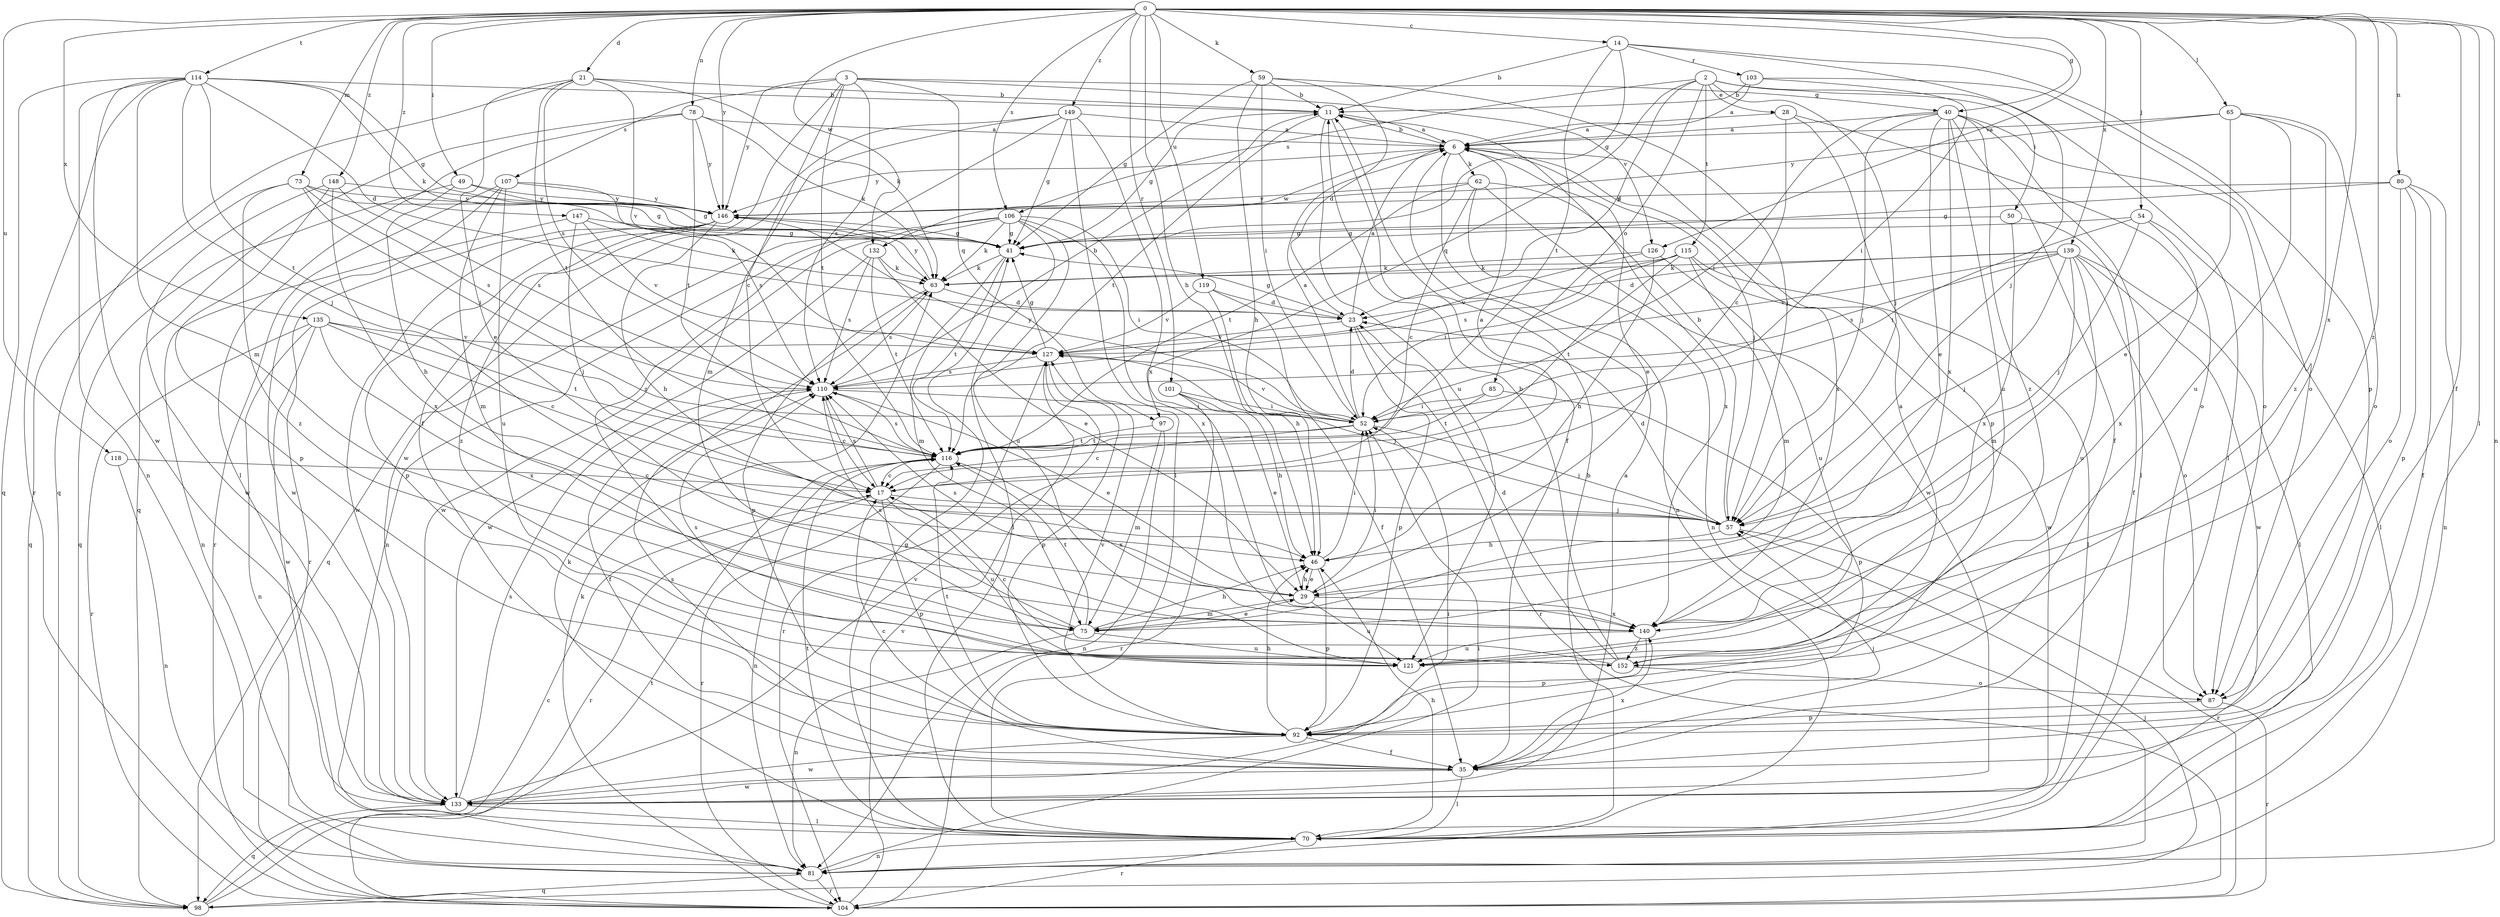 strict digraph  {
0;
2;
3;
6;
11;
14;
17;
21;
23;
28;
29;
35;
40;
41;
46;
49;
50;
52;
54;
57;
59;
62;
63;
65;
70;
73;
75;
78;
80;
81;
85;
87;
92;
97;
98;
101;
103;
104;
106;
107;
110;
114;
115;
116;
118;
119;
121;
126;
127;
132;
133;
135;
139;
140;
146;
147;
148;
149;
152;
0 -> 14  [label=c];
0 -> 21  [label=d];
0 -> 35  [label=f];
0 -> 40  [label=g];
0 -> 46  [label=h];
0 -> 49  [label=i];
0 -> 54  [label=j];
0 -> 59  [label=k];
0 -> 65  [label=l];
0 -> 70  [label=l];
0 -> 73  [label=m];
0 -> 78  [label=n];
0 -> 80  [label=n];
0 -> 81  [label=n];
0 -> 101  [label=r];
0 -> 106  [label=s];
0 -> 114  [label=t];
0 -> 118  [label=u];
0 -> 119  [label=u];
0 -> 126  [label=v];
0 -> 132  [label=w];
0 -> 135  [label=x];
0 -> 139  [label=x];
0 -> 140  [label=x];
0 -> 146  [label=y];
0 -> 147  [label=z];
0 -> 148  [label=z];
0 -> 149  [label=z];
0 -> 152  [label=z];
2 -> 23  [label=d];
2 -> 28  [label=e];
2 -> 50  [label=i];
2 -> 57  [label=j];
2 -> 70  [label=l];
2 -> 85  [label=o];
2 -> 97  [label=q];
2 -> 106  [label=s];
2 -> 115  [label=t];
3 -> 17  [label=c];
3 -> 35  [label=f];
3 -> 40  [label=g];
3 -> 97  [label=q];
3 -> 107  [label=s];
3 -> 110  [label=s];
3 -> 116  [label=t];
3 -> 126  [label=v];
3 -> 146  [label=y];
6 -> 11  [label=b];
6 -> 29  [label=e];
6 -> 57  [label=j];
6 -> 62  [label=k];
6 -> 81  [label=n];
6 -> 132  [label=w];
6 -> 140  [label=x];
6 -> 146  [label=y];
11 -> 6  [label=a];
11 -> 35  [label=f];
11 -> 41  [label=g];
11 -> 116  [label=t];
11 -> 121  [label=u];
14 -> 11  [label=b];
14 -> 41  [label=g];
14 -> 57  [label=j];
14 -> 92  [label=p];
14 -> 103  [label=r];
14 -> 116  [label=t];
17 -> 6  [label=a];
17 -> 57  [label=j];
17 -> 92  [label=p];
17 -> 104  [label=r];
17 -> 110  [label=s];
17 -> 121  [label=u];
21 -> 11  [label=b];
21 -> 29  [label=e];
21 -> 63  [label=k];
21 -> 98  [label=q];
21 -> 110  [label=s];
21 -> 116  [label=t];
21 -> 127  [label=v];
23 -> 6  [label=a];
23 -> 41  [label=g];
23 -> 92  [label=p];
23 -> 104  [label=r];
23 -> 127  [label=v];
28 -> 6  [label=a];
28 -> 17  [label=c];
28 -> 87  [label=o];
28 -> 92  [label=p];
29 -> 46  [label=h];
29 -> 52  [label=i];
29 -> 75  [label=m];
29 -> 110  [label=s];
29 -> 121  [label=u];
29 -> 140  [label=x];
35 -> 17  [label=c];
35 -> 57  [label=j];
35 -> 70  [label=l];
35 -> 110  [label=s];
35 -> 133  [label=w];
35 -> 140  [label=x];
40 -> 6  [label=a];
40 -> 29  [label=e];
40 -> 35  [label=f];
40 -> 52  [label=i];
40 -> 57  [label=j];
40 -> 70  [label=l];
40 -> 87  [label=o];
40 -> 121  [label=u];
40 -> 140  [label=x];
40 -> 152  [label=z];
41 -> 63  [label=k];
41 -> 75  [label=m];
41 -> 116  [label=t];
46 -> 29  [label=e];
46 -> 52  [label=i];
46 -> 92  [label=p];
49 -> 41  [label=g];
49 -> 46  [label=h];
49 -> 98  [label=q];
49 -> 146  [label=y];
50 -> 35  [label=f];
50 -> 41  [label=g];
50 -> 140  [label=x];
52 -> 6  [label=a];
52 -> 17  [label=c];
52 -> 23  [label=d];
52 -> 57  [label=j];
52 -> 116  [label=t];
52 -> 127  [label=v];
52 -> 146  [label=y];
54 -> 41  [label=g];
54 -> 52  [label=i];
54 -> 57  [label=j];
54 -> 70  [label=l];
54 -> 140  [label=x];
57 -> 11  [label=b];
57 -> 23  [label=d];
57 -> 46  [label=h];
57 -> 104  [label=r];
59 -> 11  [label=b];
59 -> 23  [label=d];
59 -> 41  [label=g];
59 -> 46  [label=h];
59 -> 52  [label=i];
59 -> 57  [label=j];
62 -> 17  [label=c];
62 -> 81  [label=n];
62 -> 116  [label=t];
62 -> 133  [label=w];
62 -> 140  [label=x];
62 -> 146  [label=y];
63 -> 23  [label=d];
63 -> 92  [label=p];
63 -> 110  [label=s];
63 -> 146  [label=y];
65 -> 6  [label=a];
65 -> 29  [label=e];
65 -> 87  [label=o];
65 -> 121  [label=u];
65 -> 146  [label=y];
65 -> 152  [label=z];
70 -> 11  [label=b];
70 -> 41  [label=g];
70 -> 46  [label=h];
70 -> 63  [label=k];
70 -> 81  [label=n];
70 -> 104  [label=r];
70 -> 116  [label=t];
73 -> 41  [label=g];
73 -> 52  [label=i];
73 -> 98  [label=q];
73 -> 110  [label=s];
73 -> 146  [label=y];
73 -> 152  [label=z];
75 -> 29  [label=e];
75 -> 46  [label=h];
75 -> 81  [label=n];
75 -> 110  [label=s];
75 -> 116  [label=t];
75 -> 121  [label=u];
78 -> 6  [label=a];
78 -> 63  [label=k];
78 -> 70  [label=l];
78 -> 98  [label=q];
78 -> 116  [label=t];
78 -> 146  [label=y];
80 -> 35  [label=f];
80 -> 41  [label=g];
80 -> 81  [label=n];
80 -> 87  [label=o];
80 -> 92  [label=p];
80 -> 146  [label=y];
81 -> 52  [label=i];
81 -> 98  [label=q];
81 -> 104  [label=r];
85 -> 52  [label=i];
85 -> 92  [label=p];
85 -> 116  [label=t];
87 -> 92  [label=p];
87 -> 104  [label=r];
92 -> 35  [label=f];
92 -> 46  [label=h];
92 -> 116  [label=t];
92 -> 127  [label=v];
92 -> 133  [label=w];
97 -> 75  [label=m];
97 -> 81  [label=n];
97 -> 116  [label=t];
98 -> 17  [label=c];
98 -> 57  [label=j];
98 -> 116  [label=t];
101 -> 29  [label=e];
101 -> 46  [label=h];
101 -> 52  [label=i];
101 -> 104  [label=r];
103 -> 6  [label=a];
103 -> 11  [label=b];
103 -> 52  [label=i];
103 -> 87  [label=o];
104 -> 63  [label=k];
104 -> 127  [label=v];
106 -> 41  [label=g];
106 -> 52  [label=i];
106 -> 63  [label=k];
106 -> 70  [label=l];
106 -> 81  [label=n];
106 -> 98  [label=q];
106 -> 121  [label=u];
106 -> 133  [label=w];
106 -> 140  [label=x];
107 -> 75  [label=m];
107 -> 104  [label=r];
107 -> 110  [label=s];
107 -> 121  [label=u];
107 -> 133  [label=w];
107 -> 146  [label=y];
110 -> 11  [label=b];
110 -> 17  [label=c];
110 -> 29  [label=e];
110 -> 35  [label=f];
110 -> 52  [label=i];
114 -> 11  [label=b];
114 -> 23  [label=d];
114 -> 41  [label=g];
114 -> 57  [label=j];
114 -> 63  [label=k];
114 -> 75  [label=m];
114 -> 81  [label=n];
114 -> 98  [label=q];
114 -> 104  [label=r];
114 -> 116  [label=t];
114 -> 133  [label=w];
115 -> 52  [label=i];
115 -> 63  [label=k];
115 -> 70  [label=l];
115 -> 75  [label=m];
115 -> 110  [label=s];
115 -> 116  [label=t];
115 -> 133  [label=w];
116 -> 17  [label=c];
116 -> 81  [label=n];
116 -> 104  [label=r];
116 -> 110  [label=s];
116 -> 140  [label=x];
118 -> 17  [label=c];
118 -> 81  [label=n];
119 -> 23  [label=d];
119 -> 35  [label=f];
119 -> 46  [label=h];
119 -> 127  [label=v];
121 -> 110  [label=s];
126 -> 46  [label=h];
126 -> 63  [label=k];
126 -> 121  [label=u];
126 -> 127  [label=v];
127 -> 41  [label=g];
127 -> 57  [label=j];
127 -> 92  [label=p];
127 -> 104  [label=r];
127 -> 110  [label=s];
132 -> 29  [label=e];
132 -> 63  [label=k];
132 -> 110  [label=s];
132 -> 116  [label=t];
132 -> 133  [label=w];
133 -> 6  [label=a];
133 -> 52  [label=i];
133 -> 70  [label=l];
133 -> 98  [label=q];
133 -> 110  [label=s];
133 -> 127  [label=v];
135 -> 17  [label=c];
135 -> 81  [label=n];
135 -> 104  [label=r];
135 -> 116  [label=t];
135 -> 127  [label=v];
135 -> 133  [label=w];
135 -> 140  [label=x];
139 -> 23  [label=d];
139 -> 57  [label=j];
139 -> 63  [label=k];
139 -> 70  [label=l];
139 -> 75  [label=m];
139 -> 87  [label=o];
139 -> 110  [label=s];
139 -> 121  [label=u];
139 -> 127  [label=v];
139 -> 133  [label=w];
140 -> 92  [label=p];
140 -> 121  [label=u];
140 -> 152  [label=z];
146 -> 41  [label=g];
146 -> 46  [label=h];
146 -> 92  [label=p];
146 -> 104  [label=r];
146 -> 133  [label=w];
146 -> 152  [label=z];
147 -> 41  [label=g];
147 -> 57  [label=j];
147 -> 63  [label=k];
147 -> 81  [label=n];
147 -> 127  [label=v];
148 -> 92  [label=p];
148 -> 110  [label=s];
148 -> 133  [label=w];
148 -> 140  [label=x];
148 -> 146  [label=y];
149 -> 6  [label=a];
149 -> 41  [label=g];
149 -> 70  [label=l];
149 -> 75  [label=m];
149 -> 133  [label=w];
149 -> 140  [label=x];
149 -> 152  [label=z];
152 -> 6  [label=a];
152 -> 11  [label=b];
152 -> 17  [label=c];
152 -> 23  [label=d];
152 -> 87  [label=o];
}
